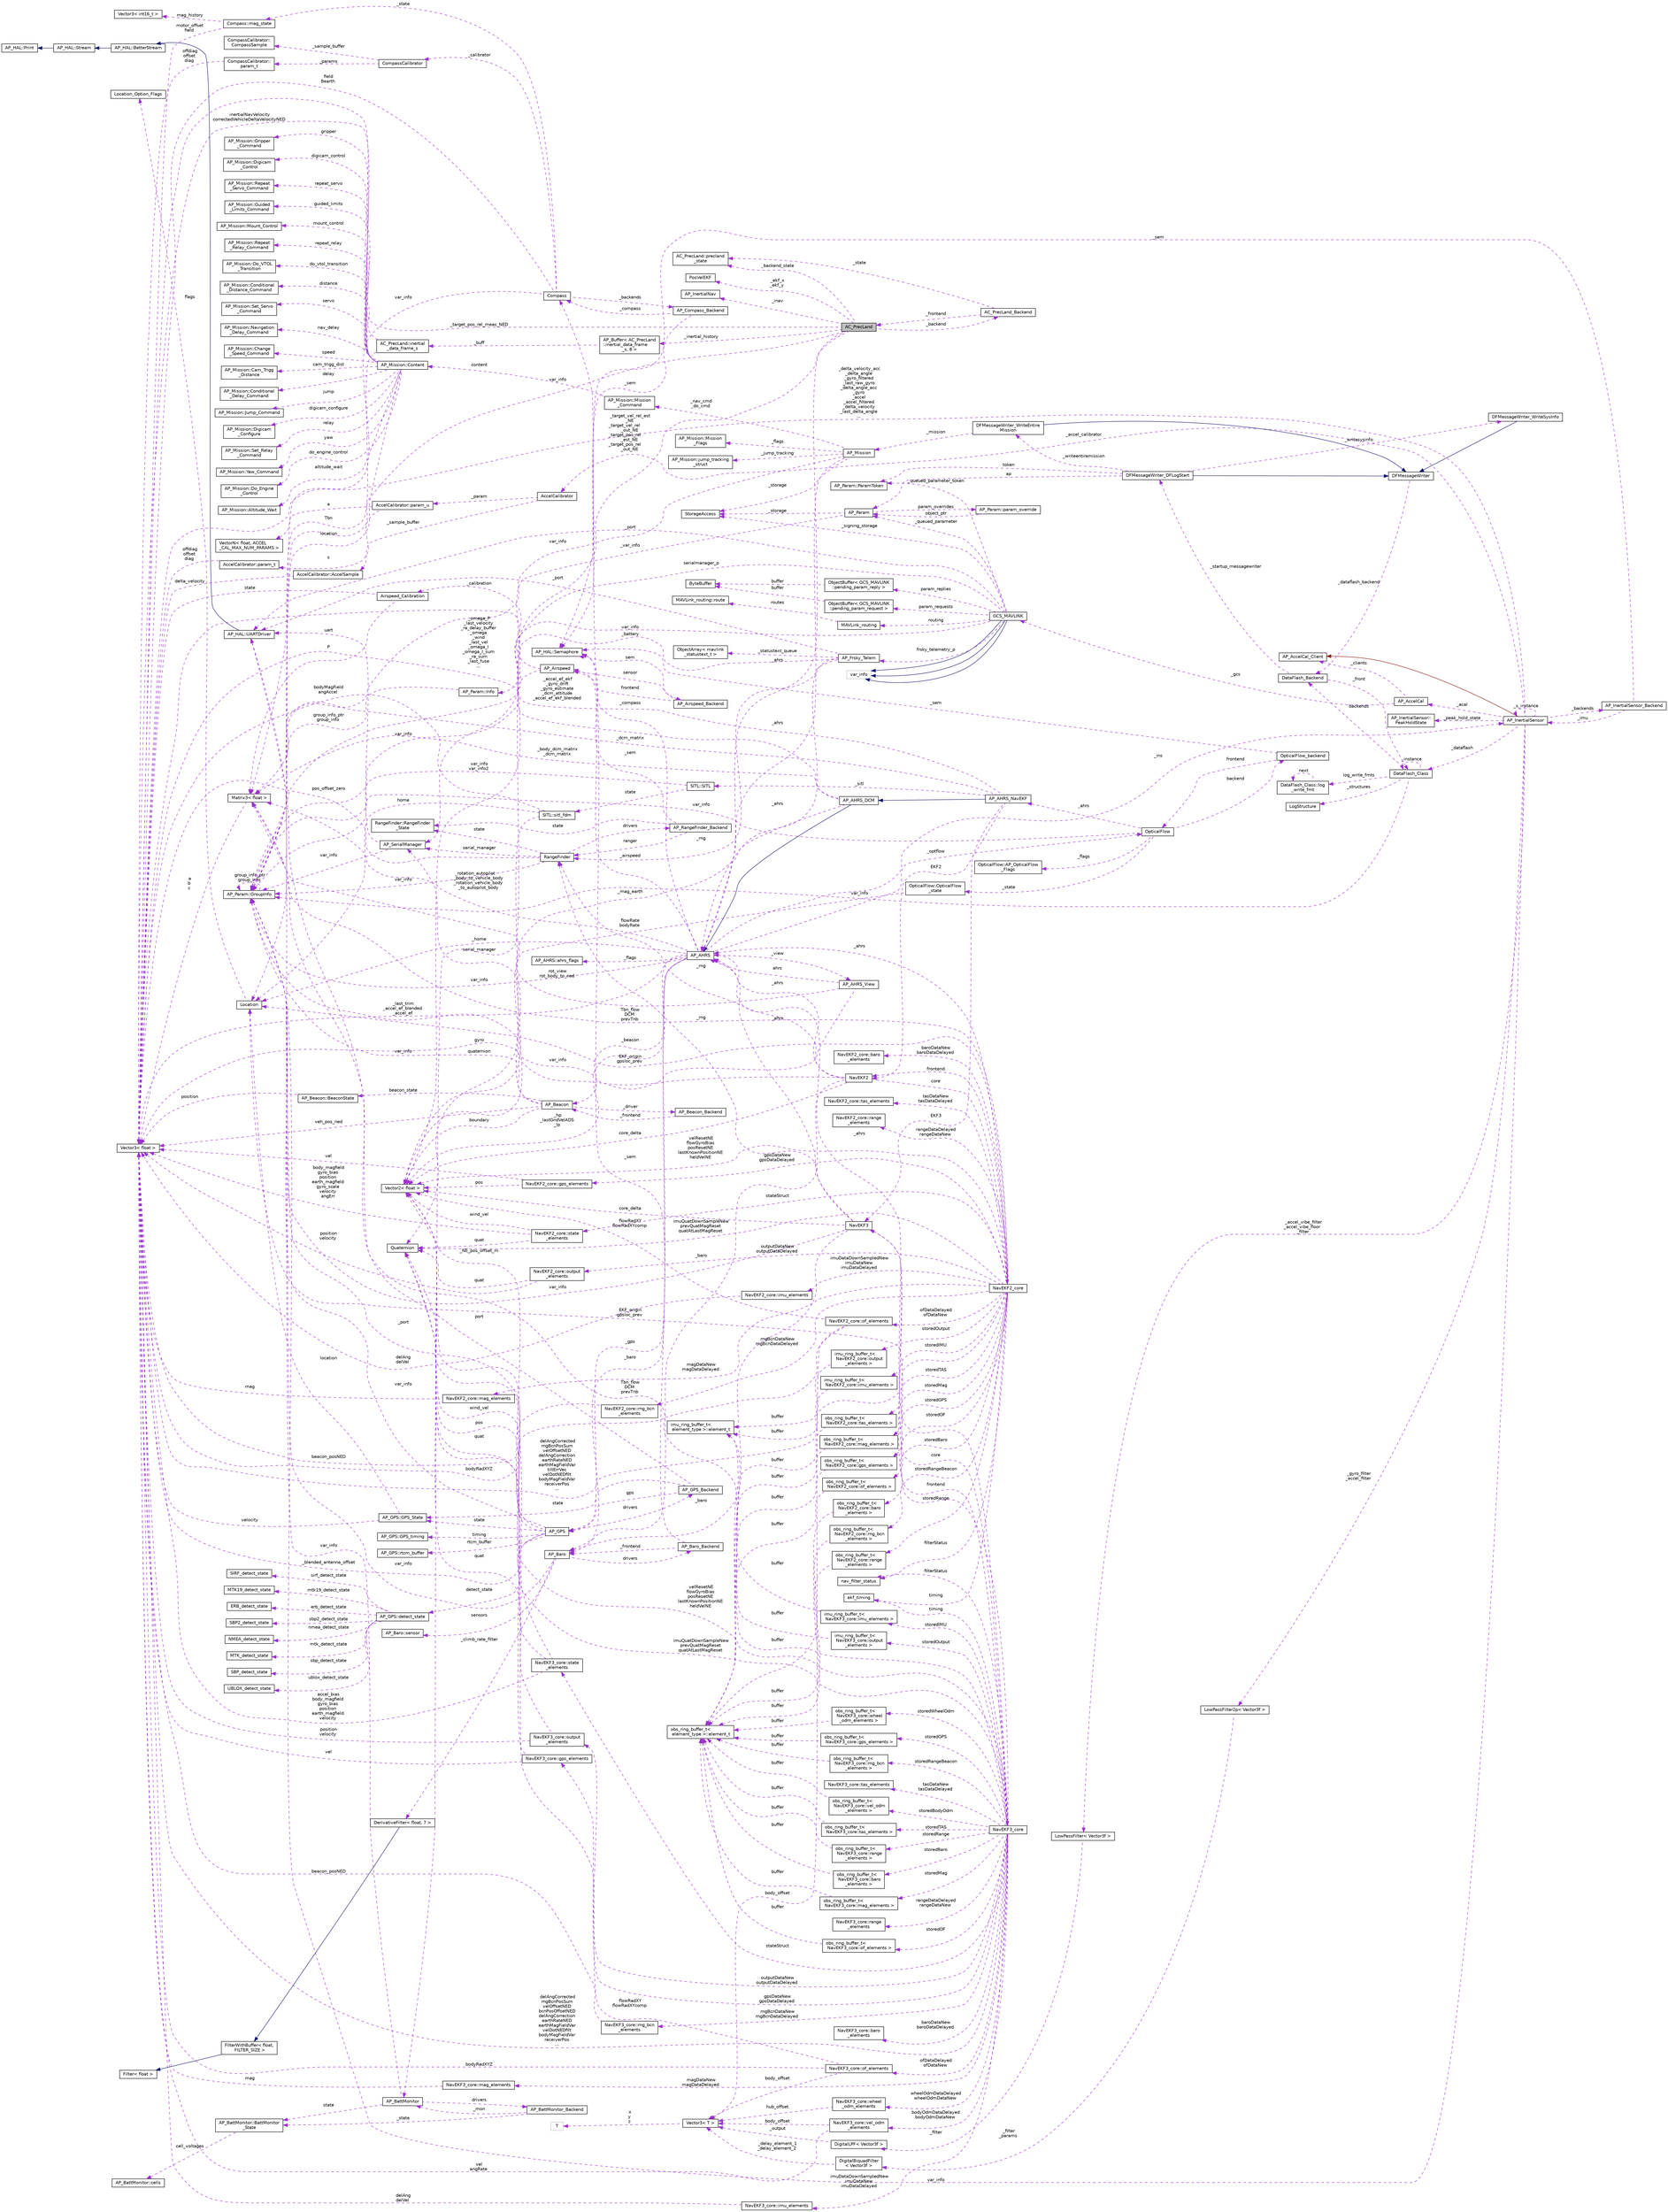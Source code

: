 digraph "AC_PrecLand"
{
 // INTERACTIVE_SVG=YES
  edge [fontname="Helvetica",fontsize="10",labelfontname="Helvetica",labelfontsize="10"];
  node [fontname="Helvetica",fontsize="10",shape=record];
  rankdir="LR";
  Node1 [label="AC_PrecLand",height=0.2,width=0.4,color="black", fillcolor="grey75", style="filled", fontcolor="black"];
  Node2 -> Node1 [dir="back",color="darkorchid3",fontsize="10",style="dashed",label=" _backend" ,fontname="Helvetica"];
  Node2 [label="AC_PrecLand_Backend",height=0.2,width=0.4,color="black", fillcolor="white", style="filled",URL="$classAC__PrecLand__Backend.html"];
  Node1 -> Node2 [dir="back",color="darkorchid3",fontsize="10",style="dashed",label=" _frontend" ,fontname="Helvetica"];
  Node3 -> Node2 [dir="back",color="darkorchid3",fontsize="10",style="dashed",label=" _state" ,fontname="Helvetica"];
  Node3 [label="AC_PrecLand::precland\l_state",height=0.2,width=0.4,color="black", fillcolor="white", style="filled",URL="$structAC__PrecLand_1_1precland__state.html"];
  Node4 -> Node1 [dir="back",color="darkorchid3",fontsize="10",style="dashed",label=" var_info" ,fontname="Helvetica"];
  Node4 [label="AP_Param::GroupInfo",height=0.2,width=0.4,color="black", fillcolor="white", style="filled",URL="$structAP__Param_1_1GroupInfo.html"];
  Node4 -> Node4 [dir="back",color="darkorchid3",fontsize="10",style="dashed",label=" group_info_ptr\ngroup_info" ,fontname="Helvetica"];
  Node5 -> Node1 [dir="back",color="darkorchid3",fontsize="10",style="dashed",label=" _target_pos_rel_meas_NED" ,fontname="Helvetica"];
  Node5 [label="Vector3\< float \>",height=0.2,width=0.4,color="black", fillcolor="white", style="filled",URL="$classVector3.html"];
  Node6 -> Node1 [dir="back",color="darkorchid3",fontsize="10",style="dashed",label=" _target_vel_rel_est\l_NE\n_target_vel_rel\l_out_NE\n_target_pos_rel\l_est_NE\n_target_pos_rel\l_out_NE" ,fontname="Helvetica"];
  Node6 [label="Vector2\< float \>",height=0.2,width=0.4,color="black", fillcolor="white", style="filled",URL="$structVector2.html"];
  Node3 -> Node1 [dir="back",color="darkorchid3",fontsize="10",style="dashed",label=" _backend_state" ,fontname="Helvetica"];
  Node7 -> Node1 [dir="back",color="darkorchid3",fontsize="10",style="dashed",label=" _ahrs" ,fontname="Helvetica"];
  Node7 [label="AP_AHRS",height=0.2,width=0.4,color="black", fillcolor="white", style="filled",URL="$classAP__AHRS.html"];
  Node8 -> Node7 [dir="back",color="darkorchid3",fontsize="10",style="dashed",label=" _rotation_autopilot\l_body_to_vehicle_body\n_rotation_vehicle_body\l_to_autopilot_body" ,fontname="Helvetica"];
  Node8 [label="Matrix3\< float \>",height=0.2,width=0.4,color="black", fillcolor="white", style="filled",URL="$classMatrix3.html"];
  Node5 -> Node8 [dir="back",color="darkorchid3",fontsize="10",style="dashed",label=" a\nb\nc" ,fontname="Helvetica"];
  Node9 -> Node7 [dir="back",color="darkorchid3",fontsize="10",style="dashed",label=" _flags" ,fontname="Helvetica"];
  Node9 [label="AP_AHRS::ahrs_flags",height=0.2,width=0.4,color="black", fillcolor="white", style="filled",URL="$structAP__AHRS_1_1ahrs__flags.html"];
  Node10 -> Node7 [dir="back",color="darkorchid3",fontsize="10",style="dashed",label=" _baro" ,fontname="Helvetica"];
  Node10 [label="AP_Baro",height=0.2,width=0.4,color="black", fillcolor="white", style="filled",URL="$classAP__Baro.html"];
  Node11 -> Node10 [dir="back",color="darkorchid3",fontsize="10",style="dashed",label=" sensors" ,fontname="Helvetica"];
  Node11 [label="AP_Baro::sensor",height=0.2,width=0.4,color="black", fillcolor="white", style="filled",URL="$structAP__Baro_1_1sensor.html"];
  Node12 -> Node10 [dir="back",color="darkorchid3",fontsize="10",style="dashed",label=" _climb_rate_filter" ,fontname="Helvetica"];
  Node12 [label="DerivativeFilter\< float, 7 \>",height=0.2,width=0.4,color="black", fillcolor="white", style="filled",URL="$classDerivativeFilter.html"];
  Node13 -> Node12 [dir="back",color="midnightblue",fontsize="10",style="solid",fontname="Helvetica"];
  Node13 [label="FilterWithBuffer\< float,\l FILTER_SIZE \>",height=0.2,width=0.4,color="black", fillcolor="white", style="filled",URL="$classFilterWithBuffer.html"];
  Node14 -> Node13 [dir="back",color="midnightblue",fontsize="10",style="solid",fontname="Helvetica"];
  Node14 [label="Filter\< float \>",height=0.2,width=0.4,color="black", fillcolor="white", style="filled",URL="$classFilter.html"];
  Node4 -> Node10 [dir="back",color="darkorchid3",fontsize="10",style="dashed",label=" var_info" ,fontname="Helvetica"];
  Node15 -> Node10 [dir="back",color="darkorchid3",fontsize="10",style="dashed",label=" drivers" ,fontname="Helvetica"];
  Node15 [label="AP_Baro_Backend",height=0.2,width=0.4,color="black", fillcolor="white", style="filled",URL="$classAP__Baro__Backend.html"];
  Node10 -> Node15 [dir="back",color="darkorchid3",fontsize="10",style="dashed",label=" _frontend" ,fontname="Helvetica"];
  Node16 -> Node15 [dir="back",color="darkorchid3",fontsize="10",style="dashed",label=" _sem" ,fontname="Helvetica"];
  Node16 [label="AP_HAL::Semaphore",height=0.2,width=0.4,color="black", fillcolor="white", style="filled",URL="$classAP__HAL_1_1Semaphore.html"];
  Node17 -> Node7 [dir="back",color="darkorchid3",fontsize="10",style="dashed",label=" _optflow" ,fontname="Helvetica"];
  Node17 [label="OpticalFlow",height=0.2,width=0.4,color="black", fillcolor="white", style="filled",URL="$classOpticalFlow.html"];
  Node18 -> Node17 [dir="back",color="darkorchid3",fontsize="10",style="dashed",label=" _ahrs" ,fontname="Helvetica"];
  Node18 [label="AP_AHRS_NavEKF",height=0.2,width=0.4,color="black", fillcolor="white", style="filled",URL="$classAP__AHRS__NavEKF.html"];
  Node19 -> Node18 [dir="back",color="midnightblue",fontsize="10",style="solid",fontname="Helvetica"];
  Node19 [label="AP_AHRS_DCM",height=0.2,width=0.4,color="black", fillcolor="white", style="filled",URL="$classAP__AHRS__DCM.html"];
  Node7 -> Node19 [dir="back",color="midnightblue",fontsize="10",style="solid",fontname="Helvetica"];
  Node8 -> Node19 [dir="back",color="darkorchid3",fontsize="10",style="dashed",label=" _body_dcm_matrix\n_dcm_matrix" ,fontname="Helvetica"];
  Node5 -> Node19 [dir="back",color="darkorchid3",fontsize="10",style="dashed",label=" _omega_P\n_last_velocity\n_ra_delay_buffer\n_omega\n_wind\n_last_vel\n_omega_I\n_omega_I_sum\n_ra_sum\n_last_fuse\n..." ,fontname="Helvetica"];
  Node6 -> Node19 [dir="back",color="darkorchid3",fontsize="10",style="dashed",label=" _mag_earth" ,fontname="Helvetica"];
  Node8 -> Node18 [dir="back",color="darkorchid3",fontsize="10",style="dashed",label=" _dcm_matrix" ,fontname="Helvetica"];
  Node20 -> Node18 [dir="back",color="darkorchid3",fontsize="10",style="dashed",label=" EKF2" ,fontname="Helvetica"];
  Node20 [label="NavEKF2",height=0.2,width=0.4,color="black", fillcolor="white", style="filled",URL="$classNavEKF2.html"];
  Node10 -> Node20 [dir="back",color="darkorchid3",fontsize="10",style="dashed",label=" _baro" ,fontname="Helvetica"];
  Node4 -> Node20 [dir="back",color="darkorchid3",fontsize="10",style="dashed",label=" var_info" ,fontname="Helvetica"];
  Node6 -> Node20 [dir="back",color="darkorchid3",fontsize="10",style="dashed",label=" core_delta" ,fontname="Helvetica"];
  Node21 -> Node20 [dir="back",color="darkorchid3",fontsize="10",style="dashed",label=" _rng" ,fontname="Helvetica"];
  Node21 [label="RangeFinder",height=0.2,width=0.4,color="black", fillcolor="white", style="filled",URL="$classRangeFinder.html"];
  Node22 -> Node21 [dir="back",color="darkorchid3",fontsize="10",style="dashed",label=" serial_manager" ,fontname="Helvetica"];
  Node22 [label="AP_SerialManager",height=0.2,width=0.4,color="black", fillcolor="white", style="filled",URL="$classAP__SerialManager.html"];
  Node23 -> Node22 [dir="back",color="darkorchid3",fontsize="10",style="dashed",label=" uart" ,fontname="Helvetica"];
  Node23 [label="AP_HAL::UARTDriver",height=0.2,width=0.4,color="black", fillcolor="white", style="filled",URL="$classAP__HAL_1_1UARTDriver.html"];
  Node24 -> Node23 [dir="back",color="midnightblue",fontsize="10",style="solid",fontname="Helvetica"];
  Node24 [label="AP_HAL::BetterStream",height=0.2,width=0.4,color="black", fillcolor="white", style="filled",URL="$classAP__HAL_1_1BetterStream.html"];
  Node25 -> Node24 [dir="back",color="midnightblue",fontsize="10",style="solid",fontname="Helvetica"];
  Node25 [label="AP_HAL::Stream",height=0.2,width=0.4,color="black", fillcolor="white", style="filled",URL="$classAP__HAL_1_1Stream.html"];
  Node26 -> Node25 [dir="back",color="midnightblue",fontsize="10",style="solid",fontname="Helvetica"];
  Node26 [label="AP_HAL::Print",height=0.2,width=0.4,color="black", fillcolor="white", style="filled",URL="$classAP__HAL_1_1Print.html"];
  Node4 -> Node22 [dir="back",color="darkorchid3",fontsize="10",style="dashed",label=" var_info" ,fontname="Helvetica"];
  Node27 -> Node21 [dir="back",color="darkorchid3",fontsize="10",style="dashed",label=" state" ,fontname="Helvetica"];
  Node27 [label="RangeFinder::RangeFinder\l_State",height=0.2,width=0.4,color="black", fillcolor="white", style="filled",URL="$structRangeFinder_1_1RangeFinder__State.html"];
  Node4 -> Node21 [dir="back",color="darkorchid3",fontsize="10",style="dashed",label=" var_info" ,fontname="Helvetica"];
  Node5 -> Node21 [dir="back",color="darkorchid3",fontsize="10",style="dashed",label=" pos_offset_zero" ,fontname="Helvetica"];
  Node28 -> Node21 [dir="back",color="darkorchid3",fontsize="10",style="dashed",label=" drivers" ,fontname="Helvetica"];
  Node28 [label="AP_RangeFinder_Backend",height=0.2,width=0.4,color="black", fillcolor="white", style="filled",URL="$classAP__RangeFinder__Backend.html"];
  Node27 -> Node28 [dir="back",color="darkorchid3",fontsize="10",style="dashed",label=" state" ,fontname="Helvetica"];
  Node16 -> Node28 [dir="back",color="darkorchid3",fontsize="10",style="dashed",label=" _sem" ,fontname="Helvetica"];
  Node21 -> Node28 [dir="back",color="darkorchid3",fontsize="10",style="dashed",label=" ranger" ,fontname="Helvetica"];
  Node7 -> Node20 [dir="back",color="darkorchid3",fontsize="10",style="dashed",label=" _ahrs" ,fontname="Helvetica"];
  Node29 -> Node20 [dir="back",color="darkorchid3",fontsize="10",style="dashed",label=" core" ,fontname="Helvetica"];
  Node29 [label="NavEKF2_core",height=0.2,width=0.4,color="black", fillcolor="white", style="filled",URL="$classNavEKF2__core.html"];
  Node30 -> Node29 [dir="back",color="darkorchid3",fontsize="10",style="dashed",label=" magDataNew\nmagDataDelayed" ,fontname="Helvetica"];
  Node30 [label="NavEKF2_core::mag_elements",height=0.2,width=0.4,color="black", fillcolor="white", style="filled",URL="$structNavEKF2__core_1_1mag__elements.html"];
  Node5 -> Node30 [dir="back",color="darkorchid3",fontsize="10",style="dashed",label=" mag" ,fontname="Helvetica"];
  Node8 -> Node29 [dir="back",color="darkorchid3",fontsize="10",style="dashed",label=" Tbn_flow\nDCM\nprevTnb" ,fontname="Helvetica"];
  Node20 -> Node29 [dir="back",color="darkorchid3",fontsize="10",style="dashed",label=" frontend" ,fontname="Helvetica"];
  Node31 -> Node29 [dir="back",color="darkorchid3",fontsize="10",style="dashed",label=" baroDataNew\nbaroDataDelayed" ,fontname="Helvetica"];
  Node31 [label="NavEKF2_core::baro\l_elements",height=0.2,width=0.4,color="black", fillcolor="white", style="filled",URL="$structNavEKF2__core_1_1baro__elements.html"];
  Node32 -> Node29 [dir="back",color="darkorchid3",fontsize="10",style="dashed",label=" storedIMU" ,fontname="Helvetica"];
  Node32 [label="imu_ring_buffer_t\<\l NavEKF2_core::imu_elements \>",height=0.2,width=0.4,color="black", fillcolor="white", style="filled",URL="$classimu__ring__buffer__t.html"];
  Node33 -> Node32 [dir="back",color="darkorchid3",fontsize="10",style="dashed",label=" buffer" ,fontname="Helvetica"];
  Node33 [label="imu_ring_buffer_t\<\l element_type \>::element_t",height=0.2,width=0.4,color="black", fillcolor="white", style="filled",URL="$structimu__ring__buffer__t_1_1element__t.html"];
  Node34 -> Node29 [dir="back",color="darkorchid3",fontsize="10",style="dashed",label=" rngBcnDataNew\nrngBcnDataDelayed" ,fontname="Helvetica"];
  Node34 [label="NavEKF2_core::rng_bcn\l_elements",height=0.2,width=0.4,color="black", fillcolor="white", style="filled",URL="$structNavEKF2__core_1_1rng__bcn__elements.html"];
  Node5 -> Node34 [dir="back",color="darkorchid3",fontsize="10",style="dashed",label=" beacon_posNED" ,fontname="Helvetica"];
  Node35 -> Node29 [dir="back",color="darkorchid3",fontsize="10",style="dashed",label=" ofDataDelayed\nofDataNew" ,fontname="Helvetica"];
  Node35 [label="NavEKF2_core::of_elements",height=0.2,width=0.4,color="black", fillcolor="white", style="filled",URL="$structNavEKF2__core_1_1of__elements.html"];
  Node5 -> Node35 [dir="back",color="darkorchid3",fontsize="10",style="dashed",label=" bodyRadXYZ" ,fontname="Helvetica"];
  Node36 -> Node35 [dir="back",color="darkorchid3",fontsize="10",style="dashed",label=" body_offset" ,fontname="Helvetica"];
  Node36 [label="Vector3\< T \>",height=0.2,width=0.4,color="black", fillcolor="white", style="filled",URL="$classVector3.html"];
  Node37 -> Node36 [dir="back",color="darkorchid3",fontsize="10",style="dashed",label=" x\ny\nz" ,fontname="Helvetica"];
  Node37 [label="T",height=0.2,width=0.4,color="grey75", fillcolor="white", style="filled"];
  Node6 -> Node35 [dir="back",color="darkorchid3",fontsize="10",style="dashed",label=" flowRadXY\nflowRadXYcomp" ,fontname="Helvetica"];
  Node38 -> Node29 [dir="back",color="darkorchid3",fontsize="10",style="dashed",label=" storedGPS" ,fontname="Helvetica"];
  Node38 [label="obs_ring_buffer_t\<\l NavEKF2_core::gps_elements \>",height=0.2,width=0.4,color="black", fillcolor="white", style="filled",URL="$classobs__ring__buffer__t.html"];
  Node39 -> Node38 [dir="back",color="darkorchid3",fontsize="10",style="dashed",label=" buffer" ,fontname="Helvetica"];
  Node39 [label="obs_ring_buffer_t\<\l element_type \>::element_t",height=0.2,width=0.4,color="black", fillcolor="white", style="filled",URL="$structobs__ring__buffer__t_1_1element__t.html"];
  Node40 -> Node29 [dir="back",color="darkorchid3",fontsize="10",style="dashed",label=" timing" ,fontname="Helvetica"];
  Node40 [label="ekf_timing",height=0.2,width=0.4,color="black", fillcolor="white", style="filled",URL="$structekf__timing.html"];
  Node41 -> Node29 [dir="back",color="darkorchid3",fontsize="10",style="dashed",label=" tasDataNew\ntasDataDelayed" ,fontname="Helvetica"];
  Node41 [label="NavEKF2_core::tas_elements",height=0.2,width=0.4,color="black", fillcolor="white", style="filled",URL="$structNavEKF2__core_1_1tas__elements.html"];
  Node42 -> Node29 [dir="back",color="darkorchid3",fontsize="10",style="dashed",label=" imuQuatDownSampleNew\nprevQuatMagReset\nquatAtLastMagReset" ,fontname="Helvetica"];
  Node42 [label="Quaternion",height=0.2,width=0.4,color="black", fillcolor="white", style="filled",URL="$classQuaternion.html"];
  Node43 -> Node29 [dir="back",color="darkorchid3",fontsize="10",style="dashed",label=" stateStruct" ,fontname="Helvetica"];
  Node43 [label="NavEKF2_core::state\l_elements",height=0.2,width=0.4,color="black", fillcolor="white", style="filled",URL="$structNavEKF2__core_1_1state__elements.html"];
  Node42 -> Node43 [dir="back",color="darkorchid3",fontsize="10",style="dashed",label=" quat" ,fontname="Helvetica"];
  Node5 -> Node43 [dir="back",color="darkorchid3",fontsize="10",style="dashed",label=" body_magfield\ngyro_bias\nposition\nearth_magfield\ngyro_scale\nvelocity\nangErr" ,fontname="Helvetica"];
  Node6 -> Node43 [dir="back",color="darkorchid3",fontsize="10",style="dashed",label=" wind_vel" ,fontname="Helvetica"];
  Node44 -> Node29 [dir="back",color="darkorchid3",fontsize="10",style="dashed",label=" storedOF" ,fontname="Helvetica"];
  Node44 [label="obs_ring_buffer_t\<\l NavEKF2_core::of_elements \>",height=0.2,width=0.4,color="black", fillcolor="white", style="filled",URL="$classobs__ring__buffer__t.html"];
  Node39 -> Node44 [dir="back",color="darkorchid3",fontsize="10",style="dashed",label=" buffer" ,fontname="Helvetica"];
  Node45 -> Node29 [dir="back",color="darkorchid3",fontsize="10",style="dashed",label=" imuDataDownSampledNew\nimuDataNew\nimuDataDelayed" ,fontname="Helvetica"];
  Node45 [label="NavEKF2_core::imu_elements",height=0.2,width=0.4,color="black", fillcolor="white", style="filled",URL="$structNavEKF2__core_1_1imu__elements.html"];
  Node5 -> Node45 [dir="back",color="darkorchid3",fontsize="10",style="dashed",label=" delAng\ndelVel" ,fontname="Helvetica"];
  Node5 -> Node29 [dir="back",color="darkorchid3",fontsize="10",style="dashed",label=" delAngCorrected\nrngBcnPosSum\nvelOffsetNED\ndelAngCorrection\nearthRateNED\nearthMagFieldVar\ntiltErrVec\nvelDotNEDfilt\nbodyMagFieldVar\nreceiverPos\n..." ,fontname="Helvetica"];
  Node46 -> Node29 [dir="back",color="darkorchid3",fontsize="10",style="dashed",label=" filterStatus" ,fontname="Helvetica"];
  Node46 [label="nav_filter_status",height=0.2,width=0.4,color="black", fillcolor="white", style="filled",URL="$unionnav__filter__status.html"];
  Node47 -> Node29 [dir="back",color="darkorchid3",fontsize="10",style="dashed",label=" outputDataNew\noutputDataDelayed" ,fontname="Helvetica"];
  Node47 [label="NavEKF2_core::output\l_elements",height=0.2,width=0.4,color="black", fillcolor="white", style="filled",URL="$structNavEKF2__core_1_1output__elements.html"];
  Node42 -> Node47 [dir="back",color="darkorchid3",fontsize="10",style="dashed",label=" quat" ,fontname="Helvetica"];
  Node5 -> Node47 [dir="back",color="darkorchid3",fontsize="10",style="dashed",label=" position\nvelocity" ,fontname="Helvetica"];
  Node48 -> Node29 [dir="back",color="darkorchid3",fontsize="10",style="dashed",label=" gpsDataNew\ngpsDataDelayed" ,fontname="Helvetica"];
  Node48 [label="NavEKF2_core::gps_elements",height=0.2,width=0.4,color="black", fillcolor="white", style="filled",URL="$structNavEKF2__core_1_1gps__elements.html"];
  Node5 -> Node48 [dir="back",color="darkorchid3",fontsize="10",style="dashed",label=" vel" ,fontname="Helvetica"];
  Node6 -> Node48 [dir="back",color="darkorchid3",fontsize="10",style="dashed",label=" pos" ,fontname="Helvetica"];
  Node6 -> Node29 [dir="back",color="darkorchid3",fontsize="10",style="dashed",label=" velResetNE\nflowGyroBias\nposResetNE\nlastKnownPositionNE\nheldVelNE" ,fontname="Helvetica"];
  Node49 -> Node29 [dir="back",color="darkorchid3",fontsize="10",style="dashed",label=" storedBaro" ,fontname="Helvetica"];
  Node49 [label="obs_ring_buffer_t\<\l NavEKF2_core::baro\l_elements \>",height=0.2,width=0.4,color="black", fillcolor="white", style="filled",URL="$classobs__ring__buffer__t.html"];
  Node39 -> Node49 [dir="back",color="darkorchid3",fontsize="10",style="dashed",label=" buffer" ,fontname="Helvetica"];
  Node50 -> Node29 [dir="back",color="darkorchid3",fontsize="10",style="dashed",label=" storedRangeBeacon" ,fontname="Helvetica"];
  Node50 [label="obs_ring_buffer_t\<\l NavEKF2_core::rng_bcn\l_elements \>",height=0.2,width=0.4,color="black", fillcolor="white", style="filled",URL="$classobs__ring__buffer__t.html"];
  Node39 -> Node50 [dir="back",color="darkorchid3",fontsize="10",style="dashed",label=" buffer" ,fontname="Helvetica"];
  Node51 -> Node29 [dir="back",color="darkorchid3",fontsize="10",style="dashed",label=" storedRange" ,fontname="Helvetica"];
  Node51 [label="obs_ring_buffer_t\<\l NavEKF2_core::range\l_elements \>",height=0.2,width=0.4,color="black", fillcolor="white", style="filled",URL="$classobs__ring__buffer__t.html"];
  Node39 -> Node51 [dir="back",color="darkorchid3",fontsize="10",style="dashed",label=" buffer" ,fontname="Helvetica"];
  Node52 -> Node29 [dir="back",color="darkorchid3",fontsize="10",style="dashed",label=" storedTAS" ,fontname="Helvetica"];
  Node52 [label="obs_ring_buffer_t\<\l NavEKF2_core::tas_elements \>",height=0.2,width=0.4,color="black", fillcolor="white", style="filled",URL="$classobs__ring__buffer__t.html"];
  Node39 -> Node52 [dir="back",color="darkorchid3",fontsize="10",style="dashed",label=" buffer" ,fontname="Helvetica"];
  Node7 -> Node29 [dir="back",color="darkorchid3",fontsize="10",style="dashed",label=" _ahrs" ,fontname="Helvetica"];
  Node53 -> Node29 [dir="back",color="darkorchid3",fontsize="10",style="dashed",label=" storedMag" ,fontname="Helvetica"];
  Node53 [label="obs_ring_buffer_t\<\l NavEKF2_core::mag_elements \>",height=0.2,width=0.4,color="black", fillcolor="white", style="filled",URL="$classobs__ring__buffer__t.html"];
  Node39 -> Node53 [dir="back",color="darkorchid3",fontsize="10",style="dashed",label=" buffer" ,fontname="Helvetica"];
  Node54 -> Node29 [dir="back",color="darkorchid3",fontsize="10",style="dashed",label=" rangeDataDelayed\nrangeDataNew" ,fontname="Helvetica"];
  Node54 [label="NavEKF2_core::range\l_elements",height=0.2,width=0.4,color="black", fillcolor="white", style="filled",URL="$structNavEKF2__core_1_1range__elements.html"];
  Node55 -> Node29 [dir="back",color="darkorchid3",fontsize="10",style="dashed",label=" EKF_origin\ngpsloc_prev" ,fontname="Helvetica"];
  Node55 [label="Location",height=0.2,width=0.4,color="black", fillcolor="white", style="filled",URL="$structLocation.html"];
  Node56 -> Node55 [dir="back",color="darkorchid3",fontsize="10",style="dashed",label=" flags" ,fontname="Helvetica"];
  Node56 [label="Location_Option_Flags",height=0.2,width=0.4,color="black", fillcolor="white", style="filled",URL="$structLocation__Option__Flags.html"];
  Node57 -> Node29 [dir="back",color="darkorchid3",fontsize="10",style="dashed",label=" storedOutput" ,fontname="Helvetica"];
  Node57 [label="imu_ring_buffer_t\<\l NavEKF2_core::output\l_elements \>",height=0.2,width=0.4,color="black", fillcolor="white", style="filled",URL="$classimu__ring__buffer__t.html"];
  Node33 -> Node57 [dir="back",color="darkorchid3",fontsize="10",style="dashed",label=" buffer" ,fontname="Helvetica"];
  Node58 -> Node18 [dir="back",color="darkorchid3",fontsize="10",style="dashed",label=" EKF3" ,fontname="Helvetica"];
  Node58 [label="NavEKF3",height=0.2,width=0.4,color="black", fillcolor="white", style="filled",URL="$classNavEKF3.html"];
  Node59 -> Node58 [dir="back",color="darkorchid3",fontsize="10",style="dashed",label=" core" ,fontname="Helvetica"];
  Node59 [label="NavEKF3_core",height=0.2,width=0.4,color="black", fillcolor="white", style="filled",URL="$classNavEKF3__core.html"];
  Node60 -> Node59 [dir="back",color="darkorchid3",fontsize="10",style="dashed",label=" storedMag" ,fontname="Helvetica"];
  Node60 [label="obs_ring_buffer_t\<\l NavEKF3_core::mag_elements \>",height=0.2,width=0.4,color="black", fillcolor="white", style="filled",URL="$classobs__ring__buffer__t.html"];
  Node39 -> Node60 [dir="back",color="darkorchid3",fontsize="10",style="dashed",label=" buffer" ,fontname="Helvetica"];
  Node61 -> Node59 [dir="back",color="darkorchid3",fontsize="10",style="dashed",label=" outputDataNew\noutputDataDelayed" ,fontname="Helvetica"];
  Node61 [label="NavEKF3_core::output\l_elements",height=0.2,width=0.4,color="black", fillcolor="white", style="filled",URL="$structNavEKF3__core_1_1output__elements.html"];
  Node42 -> Node61 [dir="back",color="darkorchid3",fontsize="10",style="dashed",label=" quat" ,fontname="Helvetica"];
  Node5 -> Node61 [dir="back",color="darkorchid3",fontsize="10",style="dashed",label=" position\nvelocity" ,fontname="Helvetica"];
  Node62 -> Node59 [dir="back",color="darkorchid3",fontsize="10",style="dashed",label=" gpsDataNew\ngpsDataDelayed" ,fontname="Helvetica"];
  Node62 [label="NavEKF3_core::gps_elements",height=0.2,width=0.4,color="black", fillcolor="white", style="filled",URL="$structNavEKF3__core_1_1gps__elements.html"];
  Node5 -> Node62 [dir="back",color="darkorchid3",fontsize="10",style="dashed",label=" vel" ,fontname="Helvetica"];
  Node6 -> Node62 [dir="back",color="darkorchid3",fontsize="10",style="dashed",label=" pos" ,fontname="Helvetica"];
  Node8 -> Node59 [dir="back",color="darkorchid3",fontsize="10",style="dashed",label=" Tbn_flow\nDCM\nprevTnb" ,fontname="Helvetica"];
  Node58 -> Node59 [dir="back",color="darkorchid3",fontsize="10",style="dashed",label=" frontend" ,fontname="Helvetica"];
  Node63 -> Node59 [dir="back",color="darkorchid3",fontsize="10",style="dashed",label=" storedOF" ,fontname="Helvetica"];
  Node63 [label="obs_ring_buffer_t\<\l NavEKF3_core::of_elements \>",height=0.2,width=0.4,color="black", fillcolor="white", style="filled",URL="$classobs__ring__buffer__t.html"];
  Node39 -> Node63 [dir="back",color="darkorchid3",fontsize="10",style="dashed",label=" buffer" ,fontname="Helvetica"];
  Node40 -> Node59 [dir="back",color="darkorchid3",fontsize="10",style="dashed",label=" timing" ,fontname="Helvetica"];
  Node64 -> Node59 [dir="back",color="darkorchid3",fontsize="10",style="dashed",label=" wheelOdmDataDelayed\nwheelOdmDataNew" ,fontname="Helvetica"];
  Node64 [label="NavEKF3_core::wheel\l_odm_elements",height=0.2,width=0.4,color="black", fillcolor="white", style="filled",URL="$structNavEKF3__core_1_1wheel__odm__elements.html"];
  Node36 -> Node64 [dir="back",color="darkorchid3",fontsize="10",style="dashed",label=" hub_offset" ,fontname="Helvetica"];
  Node65 -> Node59 [dir="back",color="darkorchid3",fontsize="10",style="dashed",label=" bodyOdmDataDelayed\nbodyOdmDataNew" ,fontname="Helvetica"];
  Node65 [label="NavEKF3_core::vel_odm\l_elements",height=0.2,width=0.4,color="black", fillcolor="white", style="filled",URL="$structNavEKF3__core_1_1vel__odm__elements.html"];
  Node5 -> Node65 [dir="back",color="darkorchid3",fontsize="10",style="dashed",label=" vel\nangRate" ,fontname="Helvetica"];
  Node36 -> Node65 [dir="back",color="darkorchid3",fontsize="10",style="dashed",label=" body_offset" ,fontname="Helvetica"];
  Node42 -> Node59 [dir="back",color="darkorchid3",fontsize="10",style="dashed",label=" imuQuatDownSampleNew\nprevQuatMagReset\nquatAtLastMagReset" ,fontname="Helvetica"];
  Node66 -> Node59 [dir="back",color="darkorchid3",fontsize="10",style="dashed",label=" storedWheelOdm" ,fontname="Helvetica"];
  Node66 [label="obs_ring_buffer_t\<\l NavEKF3_core::wheel\l_odm_elements \>",height=0.2,width=0.4,color="black", fillcolor="white", style="filled",URL="$classobs__ring__buffer__t.html"];
  Node39 -> Node66 [dir="back",color="darkorchid3",fontsize="10",style="dashed",label=" buffer" ,fontname="Helvetica"];
  Node5 -> Node59 [dir="back",color="darkorchid3",fontsize="10",style="dashed",label=" delAngCorrected\nrngBcnPosSum\nvelOffsetNED\nbcnPosOffsetNED\ndelAngCorrection\nearthRateNED\nearthMagFieldVar\nvelDotNEDfilt\nbodyMagFieldVar\nreceiverPos\n..." ,fontname="Helvetica"];
  Node46 -> Node59 [dir="back",color="darkorchid3",fontsize="10",style="dashed",label=" filterStatus" ,fontname="Helvetica"];
  Node67 -> Node59 [dir="back",color="darkorchid3",fontsize="10",style="dashed",label=" magDataNew\nmagDataDelayed" ,fontname="Helvetica"];
  Node67 [label="NavEKF3_core::mag_elements",height=0.2,width=0.4,color="black", fillcolor="white", style="filled",URL="$structNavEKF3__core_1_1mag__elements.html"];
  Node5 -> Node67 [dir="back",color="darkorchid3",fontsize="10",style="dashed",label=" mag" ,fontname="Helvetica"];
  Node6 -> Node59 [dir="back",color="darkorchid3",fontsize="10",style="dashed",label=" velResetNE\nflowGyroBias\nposResetNE\nlastKnownPositionNE\nheldVelNE" ,fontname="Helvetica"];
  Node68 -> Node59 [dir="back",color="darkorchid3",fontsize="10",style="dashed",label=" storedGPS" ,fontname="Helvetica"];
  Node68 [label="obs_ring_buffer_t\<\l NavEKF3_core::gps_elements \>",height=0.2,width=0.4,color="black", fillcolor="white", style="filled",URL="$classobs__ring__buffer__t.html"];
  Node39 -> Node68 [dir="back",color="darkorchid3",fontsize="10",style="dashed",label=" buffer" ,fontname="Helvetica"];
  Node69 -> Node59 [dir="back",color="darkorchid3",fontsize="10",style="dashed",label=" stateStruct" ,fontname="Helvetica"];
  Node69 [label="NavEKF3_core::state\l_elements",height=0.2,width=0.4,color="black", fillcolor="white", style="filled",URL="$structNavEKF3__core_1_1state__elements.html"];
  Node42 -> Node69 [dir="back",color="darkorchid3",fontsize="10",style="dashed",label=" quat" ,fontname="Helvetica"];
  Node5 -> Node69 [dir="back",color="darkorchid3",fontsize="10",style="dashed",label=" accel_bias\nbody_magfield\ngyro_bias\nposition\nearth_magfield\nvelocity" ,fontname="Helvetica"];
  Node6 -> Node69 [dir="back",color="darkorchid3",fontsize="10",style="dashed",label=" wind_vel" ,fontname="Helvetica"];
  Node70 -> Node59 [dir="back",color="darkorchid3",fontsize="10",style="dashed",label=" storedRange" ,fontname="Helvetica"];
  Node70 [label="obs_ring_buffer_t\<\l NavEKF3_core::range\l_elements \>",height=0.2,width=0.4,color="black", fillcolor="white", style="filled",URL="$classobs__ring__buffer__t.html"];
  Node39 -> Node70 [dir="back",color="darkorchid3",fontsize="10",style="dashed",label=" buffer" ,fontname="Helvetica"];
  Node71 -> Node59 [dir="back",color="darkorchid3",fontsize="10",style="dashed",label=" rngBcnDataNew\nrngBcnDataDelayed" ,fontname="Helvetica"];
  Node71 [label="NavEKF3_core::rng_bcn\l_elements",height=0.2,width=0.4,color="black", fillcolor="white", style="filled",URL="$structNavEKF3__core_1_1rng__bcn__elements.html"];
  Node5 -> Node71 [dir="back",color="darkorchid3",fontsize="10",style="dashed",label=" beacon_posNED" ,fontname="Helvetica"];
  Node72 -> Node59 [dir="back",color="darkorchid3",fontsize="10",style="dashed",label=" baroDataNew\nbaroDataDelayed" ,fontname="Helvetica"];
  Node72 [label="NavEKF3_core::baro\l_elements",height=0.2,width=0.4,color="black", fillcolor="white", style="filled",URL="$structNavEKF3__core_1_1baro__elements.html"];
  Node7 -> Node59 [dir="back",color="darkorchid3",fontsize="10",style="dashed",label=" _ahrs" ,fontname="Helvetica"];
  Node73 -> Node59 [dir="back",color="darkorchid3",fontsize="10",style="dashed",label=" storedBaro" ,fontname="Helvetica"];
  Node73 [label="obs_ring_buffer_t\<\l NavEKF3_core::baro\l_elements \>",height=0.2,width=0.4,color="black", fillcolor="white", style="filled",URL="$classobs__ring__buffer__t.html"];
  Node39 -> Node73 [dir="back",color="darkorchid3",fontsize="10",style="dashed",label=" buffer" ,fontname="Helvetica"];
  Node55 -> Node59 [dir="back",color="darkorchid3",fontsize="10",style="dashed",label=" EKF_origin\ngpsloc_prev" ,fontname="Helvetica"];
  Node74 -> Node59 [dir="back",color="darkorchid3",fontsize="10",style="dashed",label=" tasDataNew\ntasDataDelayed" ,fontname="Helvetica"];
  Node74 [label="NavEKF3_core::tas_elements",height=0.2,width=0.4,color="black", fillcolor="white", style="filled",URL="$structNavEKF3__core_1_1tas__elements.html"];
  Node75 -> Node59 [dir="back",color="darkorchid3",fontsize="10",style="dashed",label=" storedIMU" ,fontname="Helvetica"];
  Node75 [label="imu_ring_buffer_t\<\l NavEKF3_core::imu_elements \>",height=0.2,width=0.4,color="black", fillcolor="white", style="filled",URL="$classimu__ring__buffer__t.html"];
  Node33 -> Node75 [dir="back",color="darkorchid3",fontsize="10",style="dashed",label=" buffer" ,fontname="Helvetica"];
  Node76 -> Node59 [dir="back",color="darkorchid3",fontsize="10",style="dashed",label=" storedRangeBeacon" ,fontname="Helvetica"];
  Node76 [label="obs_ring_buffer_t\<\l NavEKF3_core::rng_bcn\l_elements \>",height=0.2,width=0.4,color="black", fillcolor="white", style="filled",URL="$classobs__ring__buffer__t.html"];
  Node39 -> Node76 [dir="back",color="darkorchid3",fontsize="10",style="dashed",label=" buffer" ,fontname="Helvetica"];
  Node77 -> Node59 [dir="back",color="darkorchid3",fontsize="10",style="dashed",label=" storedBodyOdm" ,fontname="Helvetica"];
  Node77 [label="obs_ring_buffer_t\<\l NavEKF3_core::vel_odm\l_elements \>",height=0.2,width=0.4,color="black", fillcolor="white", style="filled",URL="$classobs__ring__buffer__t.html"];
  Node39 -> Node77 [dir="back",color="darkorchid3",fontsize="10",style="dashed",label=" buffer" ,fontname="Helvetica"];
  Node78 -> Node59 [dir="back",color="darkorchid3",fontsize="10",style="dashed",label=" ofDataDelayed\nofDataNew" ,fontname="Helvetica"];
  Node78 [label="NavEKF3_core::of_elements",height=0.2,width=0.4,color="black", fillcolor="white", style="filled",URL="$structNavEKF3__core_1_1of__elements.html"];
  Node5 -> Node78 [dir="back",color="darkorchid3",fontsize="10",style="dashed",label=" bodyRadXYZ" ,fontname="Helvetica"];
  Node36 -> Node78 [dir="back",color="darkorchid3",fontsize="10",style="dashed",label=" body_offset" ,fontname="Helvetica"];
  Node6 -> Node78 [dir="back",color="darkorchid3",fontsize="10",style="dashed",label=" flowRadXY\nflowRadXYcomp" ,fontname="Helvetica"];
  Node79 -> Node59 [dir="back",color="darkorchid3",fontsize="10",style="dashed",label=" rangeDataDelayed\nrangeDataNew" ,fontname="Helvetica"];
  Node79 [label="NavEKF3_core::range\l_elements",height=0.2,width=0.4,color="black", fillcolor="white", style="filled",URL="$structNavEKF3__core_1_1range__elements.html"];
  Node80 -> Node59 [dir="back",color="darkorchid3",fontsize="10",style="dashed",label=" imuDataDownSampledNew\nimuDataNew\nimuDataDelayed" ,fontname="Helvetica"];
  Node80 [label="NavEKF3_core::imu_elements",height=0.2,width=0.4,color="black", fillcolor="white", style="filled",URL="$structNavEKF3__core_1_1imu__elements.html"];
  Node5 -> Node80 [dir="back",color="darkorchid3",fontsize="10",style="dashed",label=" delAng\ndelVel" ,fontname="Helvetica"];
  Node81 -> Node59 [dir="back",color="darkorchid3",fontsize="10",style="dashed",label=" storedOutput" ,fontname="Helvetica"];
  Node81 [label="imu_ring_buffer_t\<\l NavEKF3_core::output\l_elements \>",height=0.2,width=0.4,color="black", fillcolor="white", style="filled",URL="$classimu__ring__buffer__t.html"];
  Node33 -> Node81 [dir="back",color="darkorchid3",fontsize="10",style="dashed",label=" buffer" ,fontname="Helvetica"];
  Node82 -> Node59 [dir="back",color="darkorchid3",fontsize="10",style="dashed",label=" storedTAS" ,fontname="Helvetica"];
  Node82 [label="obs_ring_buffer_t\<\l NavEKF3_core::tas_elements \>",height=0.2,width=0.4,color="black", fillcolor="white", style="filled",URL="$classobs__ring__buffer__t.html"];
  Node39 -> Node82 [dir="back",color="darkorchid3",fontsize="10",style="dashed",label=" buffer" ,fontname="Helvetica"];
  Node10 -> Node58 [dir="back",color="darkorchid3",fontsize="10",style="dashed",label=" _baro" ,fontname="Helvetica"];
  Node4 -> Node58 [dir="back",color="darkorchid3",fontsize="10",style="dashed",label=" var_info" ,fontname="Helvetica"];
  Node6 -> Node58 [dir="back",color="darkorchid3",fontsize="10",style="dashed",label=" core_delta" ,fontname="Helvetica"];
  Node21 -> Node58 [dir="back",color="darkorchid3",fontsize="10",style="dashed",label=" _rng" ,fontname="Helvetica"];
  Node7 -> Node58 [dir="back",color="darkorchid3",fontsize="10",style="dashed",label=" _ahrs" ,fontname="Helvetica"];
  Node83 -> Node18 [dir="back",color="darkorchid3",fontsize="10",style="dashed",label=" _sitl" ,fontname="Helvetica"];
  Node83 [label="SITL::SITL",height=0.2,width=0.4,color="black", fillcolor="white", style="filled",URL="$classSITL_1_1SITL.html"];
  Node4 -> Node83 [dir="back",color="darkorchid3",fontsize="10",style="dashed",label=" var_info\nvar_info2" ,fontname="Helvetica"];
  Node84 -> Node83 [dir="back",color="darkorchid3",fontsize="10",style="dashed",label=" state" ,fontname="Helvetica"];
  Node84 [label="SITL::sitl_fdm",height=0.2,width=0.4,color="black", fillcolor="white", style="filled",URL="$structSITL_1_1sitl__fdm.html"];
  Node42 -> Node84 [dir="back",color="darkorchid3",fontsize="10",style="dashed",label=" quaternion" ,fontname="Helvetica"];
  Node5 -> Node84 [dir="back",color="darkorchid3",fontsize="10",style="dashed",label=" bodyMagField\nangAccel" ,fontname="Helvetica"];
  Node55 -> Node84 [dir="back",color="darkorchid3",fontsize="10",style="dashed",label=" home" ,fontname="Helvetica"];
  Node5 -> Node18 [dir="back",color="darkorchid3",fontsize="10",style="dashed",label=" _accel_ef_ekf\n_gyro_drift\n_gyro_estimate\n_dcm_attitude\n_accel_ef_ekf_blended" ,fontname="Helvetica"];
  Node4 -> Node17 [dir="back",color="darkorchid3",fontsize="10",style="dashed",label=" var_info" ,fontname="Helvetica"];
  Node85 -> Node17 [dir="back",color="darkorchid3",fontsize="10",style="dashed",label=" _state" ,fontname="Helvetica"];
  Node85 [label="OpticalFlow::OpticalFlow\l_state",height=0.2,width=0.4,color="black", fillcolor="white", style="filled",URL="$structOpticalFlow_1_1OpticalFlow__state.html"];
  Node6 -> Node85 [dir="back",color="darkorchid3",fontsize="10",style="dashed",label=" flowRate\nbodyRate" ,fontname="Helvetica"];
  Node86 -> Node17 [dir="back",color="darkorchid3",fontsize="10",style="dashed",label=" backend" ,fontname="Helvetica"];
  Node86 [label="OpticalFlow_backend",height=0.2,width=0.4,color="black", fillcolor="white", style="filled",URL="$classOpticalFlow__backend.html"];
  Node17 -> Node86 [dir="back",color="darkorchid3",fontsize="10",style="dashed",label=" frontend" ,fontname="Helvetica"];
  Node16 -> Node86 [dir="back",color="darkorchid3",fontsize="10",style="dashed",label=" _sem" ,fontname="Helvetica"];
  Node87 -> Node17 [dir="back",color="darkorchid3",fontsize="10",style="dashed",label=" _flags" ,fontname="Helvetica"];
  Node87 [label="OpticalFlow::AP_OpticalFlow\l_Flags",height=0.2,width=0.4,color="black", fillcolor="white", style="filled",URL="$structOpticalFlow_1_1AP__OpticalFlow__Flags.html"];
  Node4 -> Node7 [dir="back",color="darkorchid3",fontsize="10",style="dashed",label=" var_info" ,fontname="Helvetica"];
  Node88 -> Node7 [dir="back",color="darkorchid3",fontsize="10",style="dashed",label=" _view" ,fontname="Helvetica"];
  Node88 [label="AP_AHRS_View",height=0.2,width=0.4,color="black", fillcolor="white", style="filled",URL="$classAP__AHRS__View.html"];
  Node8 -> Node88 [dir="back",color="darkorchid3",fontsize="10",style="dashed",label=" rot_view\nrot_body_to_ned" ,fontname="Helvetica"];
  Node5 -> Node88 [dir="back",color="darkorchid3",fontsize="10",style="dashed",label=" gyro" ,fontname="Helvetica"];
  Node7 -> Node88 [dir="back",color="darkorchid3",fontsize="10",style="dashed",label=" ahrs" ,fontname="Helvetica"];
  Node5 -> Node7 [dir="back",color="darkorchid3",fontsize="10",style="dashed",label=" _last_trim\n_accel_ef_blended\n_accel_ef" ,fontname="Helvetica"];
  Node89 -> Node7 [dir="back",color="darkorchid3",fontsize="10",style="dashed",label=" _ins" ,fontname="Helvetica"];
  Node89 [label="AP_InertialSensor",height=0.2,width=0.4,color="black", fillcolor="white", style="filled",URL="$classAP__InertialSensor.html"];
  Node90 -> Node89 [dir="back",color="firebrick4",fontsize="10",style="solid",fontname="Helvetica"];
  Node90 [label="AP_AccelCal_Client",height=0.2,width=0.4,color="black", fillcolor="white", style="filled",URL="$classAP__AccelCal__Client.html"];
  Node91 -> Node89 [dir="back",color="darkorchid3",fontsize="10",style="dashed",label=" _peak_hold_state" ,fontname="Helvetica"];
  Node91 [label="AP_InertialSensor::\lPeakHoldState",height=0.2,width=0.4,color="black", fillcolor="white", style="filled",URL="$structAP__InertialSensor_1_1PeakHoldState.html"];
  Node92 -> Node89 [dir="back",color="darkorchid3",fontsize="10",style="dashed",label=" _accel_vibe_filter\n_accel_vibe_floor\l_filter" ,fontname="Helvetica"];
  Node92 [label="LowPassFilter\< Vector3f \>",height=0.2,width=0.4,color="black", fillcolor="white", style="filled",URL="$classLowPassFilter.html"];
  Node93 -> Node92 [dir="back",color="darkorchid3",fontsize="10",style="dashed",label=" _filter" ,fontname="Helvetica"];
  Node93 [label="DigitalLPF\< Vector3f \>",height=0.2,width=0.4,color="black", fillcolor="white", style="filled",URL="$classDigitalLPF.html"];
  Node36 -> Node93 [dir="back",color="darkorchid3",fontsize="10",style="dashed",label=" _output" ,fontname="Helvetica"];
  Node94 -> Node89 [dir="back",color="darkorchid3",fontsize="10",style="dashed",label=" _backends" ,fontname="Helvetica"];
  Node94 [label="AP_InertialSensor_Backend",height=0.2,width=0.4,color="black", fillcolor="white", style="filled",URL="$classAP__InertialSensor__Backend.html"];
  Node16 -> Node94 [dir="back",color="darkorchid3",fontsize="10",style="dashed",label=" _sem" ,fontname="Helvetica"];
  Node89 -> Node94 [dir="back",color="darkorchid3",fontsize="10",style="dashed",label=" _imu" ,fontname="Helvetica"];
  Node95 -> Node89 [dir="back",color="darkorchid3",fontsize="10",style="dashed",label=" _gyro_filter\n_accel_filter" ,fontname="Helvetica"];
  Node95 [label="LowPassFilter2p\< Vector3f \>",height=0.2,width=0.4,color="black", fillcolor="white", style="filled",URL="$classLowPassFilter2p.html"];
  Node96 -> Node95 [dir="back",color="darkorchid3",fontsize="10",style="dashed",label=" _filter\n_params" ,fontname="Helvetica"];
  Node96 [label="DigitalBiquadFilter\l\< Vector3f \>",height=0.2,width=0.4,color="black", fillcolor="white", style="filled",URL="$classDigitalBiquadFilter.html"];
  Node36 -> Node96 [dir="back",color="darkorchid3",fontsize="10",style="dashed",label=" _delay_element_1\n_delay_element_2" ,fontname="Helvetica"];
  Node97 -> Node89 [dir="back",color="darkorchid3",fontsize="10",style="dashed",label=" _accel_calibrator" ,fontname="Helvetica"];
  Node97 [label="AccelCalibrator",height=0.2,width=0.4,color="black", fillcolor="white", style="filled",URL="$classAccelCalibrator.html"];
  Node98 -> Node97 [dir="back",color="darkorchid3",fontsize="10",style="dashed",label=" _param" ,fontname="Helvetica"];
  Node98 [label="AccelCalibrator::param_u",height=0.2,width=0.4,color="black", fillcolor="white", style="filled",URL="$unionAccelCalibrator_1_1param__u.html"];
  Node99 -> Node98 [dir="back",color="darkorchid3",fontsize="10",style="dashed",label=" s" ,fontname="Helvetica"];
  Node99 [label="AccelCalibrator::param_t",height=0.2,width=0.4,color="black", fillcolor="white", style="filled",URL="$structAccelCalibrator_1_1param__t.html"];
  Node5 -> Node99 [dir="back",color="darkorchid3",fontsize="10",style="dashed",label=" offdiag\noffset\ndiag" ,fontname="Helvetica"];
  Node100 -> Node98 [dir="back",color="darkorchid3",fontsize="10",style="dashed",label=" a" ,fontname="Helvetica"];
  Node100 [label="VectorN\< float, ACCEL\l_CAL_MAX_NUM_PARAMS \>",height=0.2,width=0.4,color="black", fillcolor="white", style="filled",URL="$classVectorN.html"];
  Node101 -> Node97 [dir="back",color="darkorchid3",fontsize="10",style="dashed",label=" _sample_buffer" ,fontname="Helvetica"];
  Node101 [label="AccelCalibrator::AccelSample",height=0.2,width=0.4,color="black", fillcolor="white", style="filled",URL="$structAccelCalibrator_1_1AccelSample.html"];
  Node5 -> Node101 [dir="back",color="darkorchid3",fontsize="10",style="dashed",label=" delta_velocity" ,fontname="Helvetica"];
  Node102 -> Node89 [dir="back",color="darkorchid3",fontsize="10",style="dashed",label=" _dataflash" ,fontname="Helvetica"];
  Node102 [label="DataFlash_Class",height=0.2,width=0.4,color="black", fillcolor="white", style="filled",URL="$classDataFlash__Class.html"];
  Node103 -> Node102 [dir="back",color="darkorchid3",fontsize="10",style="dashed",label=" log_write_fmts" ,fontname="Helvetica"];
  Node103 [label="DataFlash_Class::log\l_write_fmt",height=0.2,width=0.4,color="black", fillcolor="white", style="filled",URL="$structDataFlash__Class_1_1log__write__fmt.html"];
  Node103 -> Node103 [dir="back",color="darkorchid3",fontsize="10",style="dashed",label=" next" ,fontname="Helvetica"];
  Node104 -> Node102 [dir="back",color="darkorchid3",fontsize="10",style="dashed",label=" _structures" ,fontname="Helvetica"];
  Node104 [label="LogStructure",height=0.2,width=0.4,color="black", fillcolor="white", style="filled",URL="$structLogStructure.html"];
  Node102 -> Node102 [dir="back",color="darkorchid3",fontsize="10",style="dashed",label=" _instance" ,fontname="Helvetica"];
  Node105 -> Node102 [dir="back",color="darkorchid3",fontsize="10",style="dashed",label=" backends" ,fontname="Helvetica"];
  Node105 [label="DataFlash_Backend",height=0.2,width=0.4,color="black", fillcolor="white", style="filled",URL="$classDataFlash__Backend.html"];
  Node102 -> Node105 [dir="back",color="darkorchid3",fontsize="10",style="dashed",label=" _front" ,fontname="Helvetica"];
  Node106 -> Node105 [dir="back",color="darkorchid3",fontsize="10",style="dashed",label=" _startup_messagewriter" ,fontname="Helvetica"];
  Node106 [label="DFMessageWriter_DFLogStart",height=0.2,width=0.4,color="black", fillcolor="white", style="filled",URL="$classDFMessageWriter__DFLogStart.html"];
  Node107 -> Node106 [dir="back",color="midnightblue",fontsize="10",style="solid",fontname="Helvetica"];
  Node107 [label="DFMessageWriter",height=0.2,width=0.4,color="black", fillcolor="white", style="filled",URL="$classDFMessageWriter.html"];
  Node105 -> Node107 [dir="back",color="darkorchid3",fontsize="10",style="dashed",label=" _dataflash_backend" ,fontname="Helvetica"];
  Node108 -> Node106 [dir="back",color="darkorchid3",fontsize="10",style="dashed",label=" _writeentiremission" ,fontname="Helvetica"];
  Node108 [label="DFMessageWriter_WriteEntire\lMission",height=0.2,width=0.4,color="black", fillcolor="white", style="filled",URL="$classDFMessageWriter__WriteEntireMission.html"];
  Node107 -> Node108 [dir="back",color="midnightblue",fontsize="10",style="solid",fontname="Helvetica"];
  Node109 -> Node108 [dir="back",color="darkorchid3",fontsize="10",style="dashed",label=" _mission" ,fontname="Helvetica"];
  Node109 [label="AP_Mission",height=0.2,width=0.4,color="black", fillcolor="white", style="filled",URL="$classAP__Mission.html",tooltip="Object managing Mission. "];
  Node110 -> Node109 [dir="back",color="darkorchid3",fontsize="10",style="dashed",label=" _storage" ,fontname="Helvetica"];
  Node110 [label="StorageAccess",height=0.2,width=0.4,color="black", fillcolor="white", style="filled",URL="$classStorageAccess.html"];
  Node111 -> Node109 [dir="back",color="darkorchid3",fontsize="10",style="dashed",label=" _nav_cmd\n_do_cmd" ,fontname="Helvetica"];
  Node111 [label="AP_Mission::Mission\l_Command",height=0.2,width=0.4,color="black", fillcolor="white", style="filled",URL="$structAP__Mission_1_1Mission__Command.html"];
  Node112 -> Node111 [dir="back",color="darkorchid3",fontsize="10",style="dashed",label=" content" ,fontname="Helvetica"];
  Node112 [label="AP_Mission::Content",height=0.2,width=0.4,color="black", fillcolor="white", style="filled",URL="$unionAP__Mission_1_1Content.html"];
  Node113 -> Node112 [dir="back",color="darkorchid3",fontsize="10",style="dashed",label=" guided_limits" ,fontname="Helvetica"];
  Node113 [label="AP_Mission::Guided\l_Limits_Command",height=0.2,width=0.4,color="black", fillcolor="white", style="filled",URL="$structAP__Mission_1_1Guided__Limits__Command.html"];
  Node114 -> Node112 [dir="back",color="darkorchid3",fontsize="10",style="dashed",label=" mount_control" ,fontname="Helvetica"];
  Node114 [label="AP_Mission::Mount_Control",height=0.2,width=0.4,color="black", fillcolor="white", style="filled",URL="$structAP__Mission_1_1Mount__Control.html"];
  Node115 -> Node112 [dir="back",color="darkorchid3",fontsize="10",style="dashed",label=" repeat_relay" ,fontname="Helvetica"];
  Node115 [label="AP_Mission::Repeat\l_Relay_Command",height=0.2,width=0.4,color="black", fillcolor="white", style="filled",URL="$structAP__Mission_1_1Repeat__Relay__Command.html"];
  Node116 -> Node112 [dir="back",color="darkorchid3",fontsize="10",style="dashed",label=" do_vtol_transition" ,fontname="Helvetica"];
  Node116 [label="AP_Mission::Do_VTOL\l_Transition",height=0.2,width=0.4,color="black", fillcolor="white", style="filled",URL="$structAP__Mission_1_1Do__VTOL__Transition.html"];
  Node117 -> Node112 [dir="back",color="darkorchid3",fontsize="10",style="dashed",label=" distance" ,fontname="Helvetica"];
  Node117 [label="AP_Mission::Conditional\l_Distance_Command",height=0.2,width=0.4,color="black", fillcolor="white", style="filled",URL="$structAP__Mission_1_1Conditional__Distance__Command.html"];
  Node118 -> Node112 [dir="back",color="darkorchid3",fontsize="10",style="dashed",label=" servo" ,fontname="Helvetica"];
  Node118 [label="AP_Mission::Set_Servo\l_Command",height=0.2,width=0.4,color="black", fillcolor="white", style="filled",URL="$structAP__Mission_1_1Set__Servo__Command.html"];
  Node119 -> Node112 [dir="back",color="darkorchid3",fontsize="10",style="dashed",label=" nav_delay" ,fontname="Helvetica"];
  Node119 [label="AP_Mission::Navigation\l_Delay_Command",height=0.2,width=0.4,color="black", fillcolor="white", style="filled",URL="$structAP__Mission_1_1Navigation__Delay__Command.html"];
  Node120 -> Node112 [dir="back",color="darkorchid3",fontsize="10",style="dashed",label=" speed" ,fontname="Helvetica"];
  Node120 [label="AP_Mission::Change\l_Speed_Command",height=0.2,width=0.4,color="black", fillcolor="white", style="filled",URL="$structAP__Mission_1_1Change__Speed__Command.html"];
  Node121 -> Node112 [dir="back",color="darkorchid3",fontsize="10",style="dashed",label=" cam_trigg_dist" ,fontname="Helvetica"];
  Node121 [label="AP_Mission::Cam_Trigg\l_Distance",height=0.2,width=0.4,color="black", fillcolor="white", style="filled",URL="$structAP__Mission_1_1Cam__Trigg__Distance.html"];
  Node122 -> Node112 [dir="back",color="darkorchid3",fontsize="10",style="dashed",label=" delay" ,fontname="Helvetica"];
  Node122 [label="AP_Mission::Conditional\l_Delay_Command",height=0.2,width=0.4,color="black", fillcolor="white", style="filled",URL="$structAP__Mission_1_1Conditional__Delay__Command.html"];
  Node123 -> Node112 [dir="back",color="darkorchid3",fontsize="10",style="dashed",label=" jump" ,fontname="Helvetica"];
  Node123 [label="AP_Mission::Jump_Command",height=0.2,width=0.4,color="black", fillcolor="white", style="filled",URL="$structAP__Mission_1_1Jump__Command.html"];
  Node55 -> Node112 [dir="back",color="darkorchid3",fontsize="10",style="dashed",label=" location" ,fontname="Helvetica"];
  Node124 -> Node112 [dir="back",color="darkorchid3",fontsize="10",style="dashed",label=" digicam_configure" ,fontname="Helvetica"];
  Node124 [label="AP_Mission::Digicam\l_Configure",height=0.2,width=0.4,color="black", fillcolor="white", style="filled",URL="$structAP__Mission_1_1Digicam__Configure.html"];
  Node125 -> Node112 [dir="back",color="darkorchid3",fontsize="10",style="dashed",label=" relay" ,fontname="Helvetica"];
  Node125 [label="AP_Mission::Set_Relay\l_Command",height=0.2,width=0.4,color="black", fillcolor="white", style="filled",URL="$structAP__Mission_1_1Set__Relay__Command.html"];
  Node126 -> Node112 [dir="back",color="darkorchid3",fontsize="10",style="dashed",label=" yaw" ,fontname="Helvetica"];
  Node126 [label="AP_Mission::Yaw_Command",height=0.2,width=0.4,color="black", fillcolor="white", style="filled",URL="$structAP__Mission_1_1Yaw__Command.html"];
  Node127 -> Node112 [dir="back",color="darkorchid3",fontsize="10",style="dashed",label=" do_engine_control" ,fontname="Helvetica"];
  Node127 [label="AP_Mission::Do_Engine\l_Control",height=0.2,width=0.4,color="black", fillcolor="white", style="filled",URL="$structAP__Mission_1_1Do__Engine__Control.html"];
  Node128 -> Node112 [dir="back",color="darkorchid3",fontsize="10",style="dashed",label=" altitude_wait" ,fontname="Helvetica"];
  Node128 [label="AP_Mission::Altitude_Wait",height=0.2,width=0.4,color="black", fillcolor="white", style="filled",URL="$structAP__Mission_1_1Altitude__Wait.html"];
  Node129 -> Node112 [dir="back",color="darkorchid3",fontsize="10",style="dashed",label=" gripper" ,fontname="Helvetica"];
  Node129 [label="AP_Mission::Gripper\l_Command",height=0.2,width=0.4,color="black", fillcolor="white", style="filled",URL="$structAP__Mission_1_1Gripper__Command.html"];
  Node130 -> Node112 [dir="back",color="darkorchid3",fontsize="10",style="dashed",label=" digicam_control" ,fontname="Helvetica"];
  Node130 [label="AP_Mission::Digicam\l_Control",height=0.2,width=0.4,color="black", fillcolor="white", style="filled",URL="$structAP__Mission_1_1Digicam__Control.html"];
  Node131 -> Node112 [dir="back",color="darkorchid3",fontsize="10",style="dashed",label=" repeat_servo" ,fontname="Helvetica"];
  Node131 [label="AP_Mission::Repeat\l_Servo_Command",height=0.2,width=0.4,color="black", fillcolor="white", style="filled",URL="$structAP__Mission_1_1Repeat__Servo__Command.html"];
  Node4 -> Node109 [dir="back",color="darkorchid3",fontsize="10",style="dashed",label=" var_info" ,fontname="Helvetica"];
  Node132 -> Node109 [dir="back",color="darkorchid3",fontsize="10",style="dashed",label=" _flags" ,fontname="Helvetica"];
  Node132 [label="AP_Mission::Mission\l_Flags",height=0.2,width=0.4,color="black", fillcolor="white", style="filled",URL="$structAP__Mission_1_1Mission__Flags.html"];
  Node7 -> Node109 [dir="back",color="darkorchid3",fontsize="10",style="dashed",label=" _ahrs" ,fontname="Helvetica"];
  Node133 -> Node109 [dir="back",color="darkorchid3",fontsize="10",style="dashed",label=" _jump_tracking" ,fontname="Helvetica"];
  Node133 [label="AP_Mission::jump_tracking\l_struct",height=0.2,width=0.4,color="black", fillcolor="white", style="filled",URL="$structAP__Mission_1_1jump__tracking__struct.html"];
  Node134 -> Node106 [dir="back",color="darkorchid3",fontsize="10",style="dashed",label=" _writesysinfo" ,fontname="Helvetica"];
  Node134 [label="DFMessageWriter_WriteSysInfo",height=0.2,width=0.4,color="black", fillcolor="white", style="filled",URL="$classDFMessageWriter__WriteSysInfo.html"];
  Node107 -> Node134 [dir="back",color="midnightblue",fontsize="10",style="solid",fontname="Helvetica"];
  Node135 -> Node106 [dir="back",color="darkorchid3",fontsize="10",style="dashed",label=" token" ,fontname="Helvetica"];
  Node135 [label="AP_Param::ParamToken",height=0.2,width=0.4,color="black", fillcolor="white", style="filled",URL="$structAP__Param_1_1ParamToken.html"];
  Node136 -> Node106 [dir="back",color="darkorchid3",fontsize="10",style="dashed",label=" ap" ,fontname="Helvetica"];
  Node136 [label="AP_Param",height=0.2,width=0.4,color="black", fillcolor="white", style="filled",URL="$classAP__Param.html"];
  Node110 -> Node136 [dir="back",color="darkorchid3",fontsize="10",style="dashed",label=" _storage" ,fontname="Helvetica"];
  Node137 -> Node136 [dir="back",color="darkorchid3",fontsize="10",style="dashed",label=" _var_info" ,fontname="Helvetica"];
  Node137 [label="AP_Param::Info",height=0.2,width=0.4,color="black", fillcolor="white", style="filled",URL="$structAP__Param_1_1Info.html"];
  Node4 -> Node137 [dir="back",color="darkorchid3",fontsize="10",style="dashed",label=" group_info_ptr\ngroup_info" ,fontname="Helvetica"];
  Node138 -> Node136 [dir="back",color="darkorchid3",fontsize="10",style="dashed",label=" param_overrides" ,fontname="Helvetica"];
  Node138 [label="AP_Param::param_override",height=0.2,width=0.4,color="black", fillcolor="white", style="filled",URL="$structAP__Param_1_1param__override.html"];
  Node136 -> Node138 [dir="back",color="darkorchid3",fontsize="10",style="dashed",label=" object_ptr" ,fontname="Helvetica"];
  Node4 -> Node102 [dir="back",color="darkorchid3",fontsize="10",style="dashed",label=" var_info" ,fontname="Helvetica"];
  Node4 -> Node89 [dir="back",color="darkorchid3",fontsize="10",style="dashed",label=" var_info" ,fontname="Helvetica"];
  Node89 -> Node89 [dir="back",color="darkorchid3",fontsize="10",style="dashed",label=" _s_instance" ,fontname="Helvetica"];
  Node5 -> Node89 [dir="back",color="darkorchid3",fontsize="10",style="dashed",label=" _delta_velocity_acc\n_delta_angle\n_gyro_filtered\n_last_raw_gyro\n_delta_angle_acc\n_gyro\n_accel\n_accel_filtered\n_delta_velocity\n_last_delta_angle\n..." ,fontname="Helvetica"];
  Node139 -> Node89 [dir="back",color="darkorchid3",fontsize="10",style="dashed",label=" _acal" ,fontname="Helvetica"];
  Node139 [label="AP_AccelCal",height=0.2,width=0.4,color="black", fillcolor="white", style="filled",URL="$classAP__AccelCal.html"];
  Node140 -> Node139 [dir="back",color="darkorchid3",fontsize="10",style="dashed",label=" _gcs" ,fontname="Helvetica"];
  Node140 [label="GCS_MAVLINK",height=0.2,width=0.4,color="black", fillcolor="white", style="filled",URL="$structGCS__MAVLINK.html",tooltip="MAVLink transport control class. "];
  Node141 -> Node140 [dir="back",color="midnightblue",fontsize="10",style="solid",fontname="Helvetica"];
  Node141 [label="var_info",height=0.2,width=0.4,color="grey75", fillcolor="white", style="filled"];
  Node141 -> Node140 [dir="back",color="midnightblue",fontsize="10",style="solid",fontname="Helvetica"];
  Node141 -> Node140 [dir="back",color="midnightblue",fontsize="10",style="solid",fontname="Helvetica"];
  Node110 -> Node140 [dir="back",color="darkorchid3",fontsize="10",style="dashed",label=" _signing_storage" ,fontname="Helvetica"];
  Node22 -> Node140 [dir="back",color="darkorchid3",fontsize="10",style="dashed",label=" serialmanager_p" ,fontname="Helvetica"];
  Node142 -> Node140 [dir="back",color="darkorchid3",fontsize="10",style="dashed",label=" param_replies" ,fontname="Helvetica"];
  Node142 [label="ObjectBuffer\< GCS_MAVLINK\l::pending_param_reply \>",height=0.2,width=0.4,color="black", fillcolor="white", style="filled",URL="$classObjectBuffer.html"];
  Node143 -> Node142 [dir="back",color="darkorchid3",fontsize="10",style="dashed",label=" buffer" ,fontname="Helvetica"];
  Node143 [label="ByteBuffer",height=0.2,width=0.4,color="black", fillcolor="white", style="filled",URL="$classByteBuffer.html"];
  Node144 -> Node140 [dir="back",color="darkorchid3",fontsize="10",style="dashed",label=" param_requests" ,fontname="Helvetica"];
  Node144 [label="ObjectBuffer\< GCS_MAVLINK\l::pending_param_request \>",height=0.2,width=0.4,color="black", fillcolor="white", style="filled",URL="$classObjectBuffer.html"];
  Node143 -> Node144 [dir="back",color="darkorchid3",fontsize="10",style="dashed",label=" buffer" ,fontname="Helvetica"];
  Node135 -> Node140 [dir="back",color="darkorchid3",fontsize="10",style="dashed",label=" _queued_parameter_token" ,fontname="Helvetica"];
  Node145 -> Node140 [dir="back",color="darkorchid3",fontsize="10",style="dashed",label=" routing" ,fontname="Helvetica"];
  Node145 [label="MAVLink_routing",height=0.2,width=0.4,color="black", fillcolor="white", style="filled",URL="$classMAVLink__routing.html"];
  Node146 -> Node145 [dir="back",color="darkorchid3",fontsize="10",style="dashed",label=" routes" ,fontname="Helvetica"];
  Node146 [label="MAVLink_routing::route",height=0.2,width=0.4,color="black", fillcolor="white", style="filled",URL="$structMAVLink__routing_1_1route.html"];
  Node23 -> Node140 [dir="back",color="darkorchid3",fontsize="10",style="dashed",label=" _port" ,fontname="Helvetica"];
  Node136 -> Node140 [dir="back",color="darkorchid3",fontsize="10",style="dashed",label=" _queued_parameter" ,fontname="Helvetica"];
  Node4 -> Node140 [dir="back",color="darkorchid3",fontsize="10",style="dashed",label=" var_info" ,fontname="Helvetica"];
  Node147 -> Node140 [dir="back",color="darkorchid3",fontsize="10",style="dashed",label=" frsky_telemetry_p" ,fontname="Helvetica"];
  Node147 [label="AP_Frsky_Telem",height=0.2,width=0.4,color="black", fillcolor="white", style="filled",URL="$classAP__Frsky__Telem.html"];
  Node148 -> Node147 [dir="back",color="darkorchid3",fontsize="10",style="dashed",label=" _battery" ,fontname="Helvetica"];
  Node148 [label="AP_BattMonitor",height=0.2,width=0.4,color="black", fillcolor="white", style="filled",URL="$classAP__BattMonitor.html"];
  Node4 -> Node148 [dir="back",color="darkorchid3",fontsize="10",style="dashed",label=" var_info" ,fontname="Helvetica"];
  Node149 -> Node148 [dir="back",color="darkorchid3",fontsize="10",style="dashed",label=" state" ,fontname="Helvetica"];
  Node149 [label="AP_BattMonitor::BattMonitor\l_State",height=0.2,width=0.4,color="black", fillcolor="white", style="filled",URL="$structAP__BattMonitor_1_1BattMonitor__State.html"];
  Node150 -> Node149 [dir="back",color="darkorchid3",fontsize="10",style="dashed",label=" cell_voltages" ,fontname="Helvetica"];
  Node150 [label="AP_BattMonitor::cells",height=0.2,width=0.4,color="black", fillcolor="white", style="filled",URL="$structAP__BattMonitor_1_1cells.html"];
  Node151 -> Node148 [dir="back",color="darkorchid3",fontsize="10",style="dashed",label=" drivers" ,fontname="Helvetica"];
  Node151 [label="AP_BattMonitor_Backend",height=0.2,width=0.4,color="black", fillcolor="white", style="filled",URL="$classAP__BattMonitor__Backend.html"];
  Node148 -> Node151 [dir="back",color="darkorchid3",fontsize="10",style="dashed",label=" _mon" ,fontname="Helvetica"];
  Node149 -> Node151 [dir="back",color="darkorchid3",fontsize="10",style="dashed",label=" _state" ,fontname="Helvetica"];
  Node23 -> Node147 [dir="back",color="darkorchid3",fontsize="10",style="dashed",label=" _port" ,fontname="Helvetica"];
  Node21 -> Node147 [dir="back",color="darkorchid3",fontsize="10",style="dashed",label=" _rng" ,fontname="Helvetica"];
  Node7 -> Node147 [dir="back",color="darkorchid3",fontsize="10",style="dashed",label=" _ahrs" ,fontname="Helvetica"];
  Node152 -> Node147 [dir="back",color="darkorchid3",fontsize="10",style="dashed",label=" _statustext_queue" ,fontname="Helvetica"];
  Node152 [label="ObjectArray\< mavlink\l_statustext_t \>",height=0.2,width=0.4,color="black", fillcolor="white", style="filled",URL="$classObjectArray.html"];
  Node90 -> Node139 [dir="back",color="darkorchid3",fontsize="10",style="dashed",label=" _clients" ,fontname="Helvetica"];
  Node153 -> Node7 [dir="back",color="darkorchid3",fontsize="10",style="dashed",label=" _airspeed" ,fontname="Helvetica"];
  Node153 [label="AP_Airspeed",height=0.2,width=0.4,color="black", fillcolor="white", style="filled",URL="$classAP__Airspeed.html"];
  Node4 -> Node153 [dir="back",color="darkorchid3",fontsize="10",style="dashed",label=" var_info" ,fontname="Helvetica"];
  Node154 -> Node153 [dir="back",color="darkorchid3",fontsize="10",style="dashed",label=" sensor" ,fontname="Helvetica"];
  Node154 [label="AP_Airspeed_Backend",height=0.2,width=0.4,color="black", fillcolor="white", style="filled",URL="$classAP__Airspeed__Backend.html"];
  Node153 -> Node154 [dir="back",color="darkorchid3",fontsize="10",style="dashed",label=" frontend" ,fontname="Helvetica"];
  Node16 -> Node154 [dir="back",color="darkorchid3",fontsize="10",style="dashed",label=" sem" ,fontname="Helvetica"];
  Node155 -> Node153 [dir="back",color="darkorchid3",fontsize="10",style="dashed",label=" _calibration" ,fontname="Helvetica"];
  Node155 [label="Airspeed_Calibration",height=0.2,width=0.4,color="black", fillcolor="white", style="filled",URL="$classAirspeed__Calibration.html"];
  Node8 -> Node155 [dir="back",color="darkorchid3",fontsize="10",style="dashed",label=" P" ,fontname="Helvetica"];
  Node5 -> Node155 [dir="back",color="darkorchid3",fontsize="10",style="dashed",label=" state" ,fontname="Helvetica"];
  Node6 -> Node7 [dir="back",color="darkorchid3",fontsize="10",style="dashed",label=" _hp\n_lastGndVelADS\n_lp" ,fontname="Helvetica"];
  Node156 -> Node7 [dir="back",color="darkorchid3",fontsize="10",style="dashed",label=" _gps" ,fontname="Helvetica"];
  Node156 [label="AP_GPS",height=0.2,width=0.4,color="black", fillcolor="white", style="filled",URL="$classAP__GPS.html"];
  Node157 -> Node156 [dir="back",color="darkorchid3",fontsize="10",style="dashed",label=" detect_state" ,fontname="Helvetica"];
  Node157 [label="AP_GPS::detect_state",height=0.2,width=0.4,color="black", fillcolor="white", style="filled",URL="$structAP__GPS_1_1detect__state.html"];
  Node158 -> Node157 [dir="back",color="darkorchid3",fontsize="10",style="dashed",label=" sbp_detect_state" ,fontname="Helvetica"];
  Node158 [label="SBP_detect_state",height=0.2,width=0.4,color="black", fillcolor="white", style="filled",URL="$structSBP__detect__state.html"];
  Node159 -> Node157 [dir="back",color="darkorchid3",fontsize="10",style="dashed",label=" ublox_detect_state" ,fontname="Helvetica"];
  Node159 [label="UBLOX_detect_state",height=0.2,width=0.4,color="black", fillcolor="white", style="filled",URL="$structUBLOX__detect__state.html"];
  Node160 -> Node157 [dir="back",color="darkorchid3",fontsize="10",style="dashed",label=" sirf_detect_state" ,fontname="Helvetica"];
  Node160 [label="SIRF_detect_state",height=0.2,width=0.4,color="black", fillcolor="white", style="filled",URL="$structSIRF__detect__state.html"];
  Node161 -> Node157 [dir="back",color="darkorchid3",fontsize="10",style="dashed",label=" mtk19_detect_state" ,fontname="Helvetica"];
  Node161 [label="MTK19_detect_state",height=0.2,width=0.4,color="black", fillcolor="white", style="filled",URL="$structMTK19__detect__state.html"];
  Node162 -> Node157 [dir="back",color="darkorchid3",fontsize="10",style="dashed",label=" erb_detect_state" ,fontname="Helvetica"];
  Node162 [label="ERB_detect_state",height=0.2,width=0.4,color="black", fillcolor="white", style="filled",URL="$structERB__detect__state.html"];
  Node163 -> Node157 [dir="back",color="darkorchid3",fontsize="10",style="dashed",label=" sbp2_detect_state" ,fontname="Helvetica"];
  Node163 [label="SBP2_detect_state",height=0.2,width=0.4,color="black", fillcolor="white", style="filled",URL="$structSBP2__detect__state.html"];
  Node164 -> Node157 [dir="back",color="darkorchid3",fontsize="10",style="dashed",label=" nmea_detect_state" ,fontname="Helvetica"];
  Node164 [label="NMEA_detect_state",height=0.2,width=0.4,color="black", fillcolor="white", style="filled",URL="$structNMEA__detect__state.html"];
  Node165 -> Node157 [dir="back",color="darkorchid3",fontsize="10",style="dashed",label=" mtk_detect_state" ,fontname="Helvetica"];
  Node165 [label="MTK_detect_state",height=0.2,width=0.4,color="black", fillcolor="white", style="filled",URL="$structMTK__detect__state.html"];
  Node166 -> Node156 [dir="back",color="darkorchid3",fontsize="10",style="dashed",label=" timing" ,fontname="Helvetica"];
  Node166 [label="AP_GPS::GPS_timing",height=0.2,width=0.4,color="black", fillcolor="white", style="filled",URL="$structAP__GPS_1_1GPS__timing.html"];
  Node167 -> Node156 [dir="back",color="darkorchid3",fontsize="10",style="dashed",label=" drivers" ,fontname="Helvetica"];
  Node167 [label="AP_GPS_Backend",height=0.2,width=0.4,color="black", fillcolor="white", style="filled",URL="$classAP__GPS__Backend.html"];
  Node23 -> Node167 [dir="back",color="darkorchid3",fontsize="10",style="dashed",label=" port" ,fontname="Helvetica"];
  Node156 -> Node167 [dir="back",color="darkorchid3",fontsize="10",style="dashed",label=" gps" ,fontname="Helvetica"];
  Node168 -> Node167 [dir="back",color="darkorchid3",fontsize="10",style="dashed",label=" state" ,fontname="Helvetica"];
  Node168 [label="AP_GPS::GPS_State",height=0.2,width=0.4,color="black", fillcolor="white", style="filled",URL="$structAP__GPS_1_1GPS__State.html"];
  Node5 -> Node168 [dir="back",color="darkorchid3",fontsize="10",style="dashed",label=" velocity" ,fontname="Helvetica"];
  Node55 -> Node168 [dir="back",color="darkorchid3",fontsize="10",style="dashed",label=" location" ,fontname="Helvetica"];
  Node23 -> Node156 [dir="back",color="darkorchid3",fontsize="10",style="dashed",label=" _port" ,fontname="Helvetica"];
  Node4 -> Node156 [dir="back",color="darkorchid3",fontsize="10",style="dashed",label=" var_info" ,fontname="Helvetica"];
  Node5 -> Node156 [dir="back",color="darkorchid3",fontsize="10",style="dashed",label=" _blended_antenna_offset" ,fontname="Helvetica"];
  Node6 -> Node156 [dir="back",color="darkorchid3",fontsize="10",style="dashed",label=" _NE_pos_offset_m" ,fontname="Helvetica"];
  Node169 -> Node156 [dir="back",color="darkorchid3",fontsize="10",style="dashed",label=" rtcm_buffer" ,fontname="Helvetica"];
  Node169 [label="AP_GPS::rtcm_buffer",height=0.2,width=0.4,color="black", fillcolor="white", style="filled",URL="$structAP__GPS_1_1rtcm__buffer.html"];
  Node168 -> Node156 [dir="back",color="darkorchid3",fontsize="10",style="dashed",label=" state" ,fontname="Helvetica"];
  Node55 -> Node7 [dir="back",color="darkorchid3",fontsize="10",style="dashed",label=" _home" ,fontname="Helvetica"];
  Node170 -> Node7 [dir="back",color="darkorchid3",fontsize="10",style="dashed",label=" _beacon" ,fontname="Helvetica"];
  Node170 [label="AP_Beacon",height=0.2,width=0.4,color="black", fillcolor="white", style="filled",URL="$classAP__Beacon.html"];
  Node22 -> Node170 [dir="back",color="darkorchid3",fontsize="10",style="dashed",label=" serial_manager" ,fontname="Helvetica"];
  Node171 -> Node170 [dir="back",color="darkorchid3",fontsize="10",style="dashed",label=" _driver" ,fontname="Helvetica"];
  Node171 [label="AP_Beacon_Backend",height=0.2,width=0.4,color="black", fillcolor="white", style="filled",URL="$classAP__Beacon__Backend.html"];
  Node170 -> Node171 [dir="back",color="darkorchid3",fontsize="10",style="dashed",label=" _frontend" ,fontname="Helvetica"];
  Node4 -> Node170 [dir="back",color="darkorchid3",fontsize="10",style="dashed",label=" var_info" ,fontname="Helvetica"];
  Node5 -> Node170 [dir="back",color="darkorchid3",fontsize="10",style="dashed",label=" veh_pos_ned" ,fontname="Helvetica"];
  Node6 -> Node170 [dir="back",color="darkorchid3",fontsize="10",style="dashed",label=" boundary" ,fontname="Helvetica"];
  Node172 -> Node170 [dir="back",color="darkorchid3",fontsize="10",style="dashed",label=" beacon_state" ,fontname="Helvetica"];
  Node172 [label="AP_Beacon::BeaconState",height=0.2,width=0.4,color="black", fillcolor="white", style="filled",URL="$structAP__Beacon_1_1BeaconState.html"];
  Node5 -> Node172 [dir="back",color="darkorchid3",fontsize="10",style="dashed",label=" position" ,fontname="Helvetica"];
  Node173 -> Node7 [dir="back",color="darkorchid3",fontsize="10",style="dashed",label=" _compass" ,fontname="Helvetica"];
  Node173 [label="Compass",height=0.2,width=0.4,color="black", fillcolor="white", style="filled",URL="$classCompass.html"];
  Node4 -> Node173 [dir="back",color="darkorchid3",fontsize="10",style="dashed",label=" var_info" ,fontname="Helvetica"];
  Node5 -> Node173 [dir="back",color="darkorchid3",fontsize="10",style="dashed",label=" field\nBearth" ,fontname="Helvetica"];
  Node174 -> Node173 [dir="back",color="darkorchid3",fontsize="10",style="dashed",label=" _calibrator" ,fontname="Helvetica"];
  Node174 [label="CompassCalibrator",height=0.2,width=0.4,color="black", fillcolor="white", style="filled",URL="$classCompassCalibrator.html"];
  Node175 -> Node174 [dir="back",color="darkorchid3",fontsize="10",style="dashed",label=" _params" ,fontname="Helvetica"];
  Node175 [label="CompassCalibrator::\lparam_t",height=0.2,width=0.4,color="black", fillcolor="white", style="filled",URL="$classCompassCalibrator_1_1param__t.html"];
  Node5 -> Node175 [dir="back",color="darkorchid3",fontsize="10",style="dashed",label=" offdiag\noffset\ndiag" ,fontname="Helvetica"];
  Node176 -> Node174 [dir="back",color="darkorchid3",fontsize="10",style="dashed",label=" _sample_buffer" ,fontname="Helvetica"];
  Node176 [label="CompassCalibrator::\lCompassSample",height=0.2,width=0.4,color="black", fillcolor="white", style="filled",URL="$classCompassCalibrator_1_1CompassSample.html"];
  Node177 -> Node173 [dir="back",color="darkorchid3",fontsize="10",style="dashed",label=" _backends" ,fontname="Helvetica"];
  Node177 [label="AP_Compass_Backend",height=0.2,width=0.4,color="black", fillcolor="white", style="filled",URL="$classAP__Compass__Backend.html"];
  Node16 -> Node177 [dir="back",color="darkorchid3",fontsize="10",style="dashed",label=" _sem" ,fontname="Helvetica"];
  Node173 -> Node177 [dir="back",color="darkorchid3",fontsize="10",style="dashed",label=" _compass" ,fontname="Helvetica"];
  Node178 -> Node173 [dir="back",color="darkorchid3",fontsize="10",style="dashed",label=" _state" ,fontname="Helvetica"];
  Node178 [label="Compass::mag_state",height=0.2,width=0.4,color="black", fillcolor="white", style="filled",URL="$structCompass_1_1mag__state.html"];
  Node5 -> Node178 [dir="back",color="darkorchid3",fontsize="10",style="dashed",label=" motor_offset\nfield" ,fontname="Helvetica"];
  Node179 -> Node178 [dir="back",color="darkorchid3",fontsize="10",style="dashed",label=" mag_history" ,fontname="Helvetica"];
  Node179 [label="Vector3\< int16_t \>",height=0.2,width=0.4,color="black", fillcolor="white", style="filled",URL="$classVector3.html"];
  Node180 -> Node1 [dir="back",color="darkorchid3",fontsize="10",style="dashed",label=" _ekf_x\n_ekf_y" ,fontname="Helvetica"];
  Node180 [label="PosVelEKF",height=0.2,width=0.4,color="black", fillcolor="white", style="filled",URL="$classPosVelEKF.html"];
  Node181 -> Node1 [dir="back",color="darkorchid3",fontsize="10",style="dashed",label=" _inav" ,fontname="Helvetica"];
  Node181 [label="AP_InertialNav",height=0.2,width=0.4,color="black", fillcolor="white", style="filled",URL="$classAP__InertialNav.html"];
  Node182 -> Node1 [dir="back",color="darkorchid3",fontsize="10",style="dashed",label=" _inertial_history" ,fontname="Helvetica"];
  Node182 [label="AP_Buffer\< AC_PrecLand\l::inertial_data_frame\l_s, 8 \>",height=0.2,width=0.4,color="black", fillcolor="white", style="filled",URL="$classAP__Buffer.html"];
  Node183 -> Node182 [dir="back",color="darkorchid3",fontsize="10",style="dashed",label=" _buff" ,fontname="Helvetica"];
  Node183 [label="AC_PrecLand::inertial\l_data_frame_s",height=0.2,width=0.4,color="black", fillcolor="white", style="filled",URL="$structAC__PrecLand_1_1inertial__data__frame__s.html"];
  Node8 -> Node183 [dir="back",color="darkorchid3",fontsize="10",style="dashed",label=" Tbn" ,fontname="Helvetica"];
  Node5 -> Node183 [dir="back",color="darkorchid3",fontsize="10",style="dashed",label=" inertialNavVelocity\ncorrectedVehicleDeltaVelocityNED" ,fontname="Helvetica"];
}
